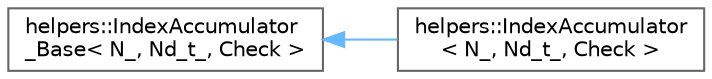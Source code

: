 digraph "Graphical Class Hierarchy"
{
 // LATEX_PDF_SIZE
  bgcolor="transparent";
  edge [fontname=Helvetica,fontsize=10,labelfontname=Helvetica,labelfontsize=10];
  node [fontname=Helvetica,fontsize=10,shape=box,height=0.2,width=0.4];
  rankdir="LR";
  Node0 [id="Node000000",label="helpers::IndexAccumulator\l_Base\< N_, Nd_t_, Check \>",height=0.2,width=0.4,color="grey40", fillcolor="white", style="filled",URL="$classhelpers_1_1IndexAccumulator__Base.html",tooltip="Parent class of IndexAccumulator."];
  Node0 -> Node1 [id="edge447_Node000000_Node000001",dir="back",color="steelblue1",style="solid",tooltip=" "];
  Node1 [id="Node000001",label="helpers::IndexAccumulator\l\< N_, Nd_t_, Check \>",height=0.2,width=0.4,color="grey40", fillcolor="white", style="filled",URL="$classhelpers_1_1IndexAccumulator.html",tooltip="Data structure holding an offset for the NdFlattener, to provide a []...[]-interface."];
}

